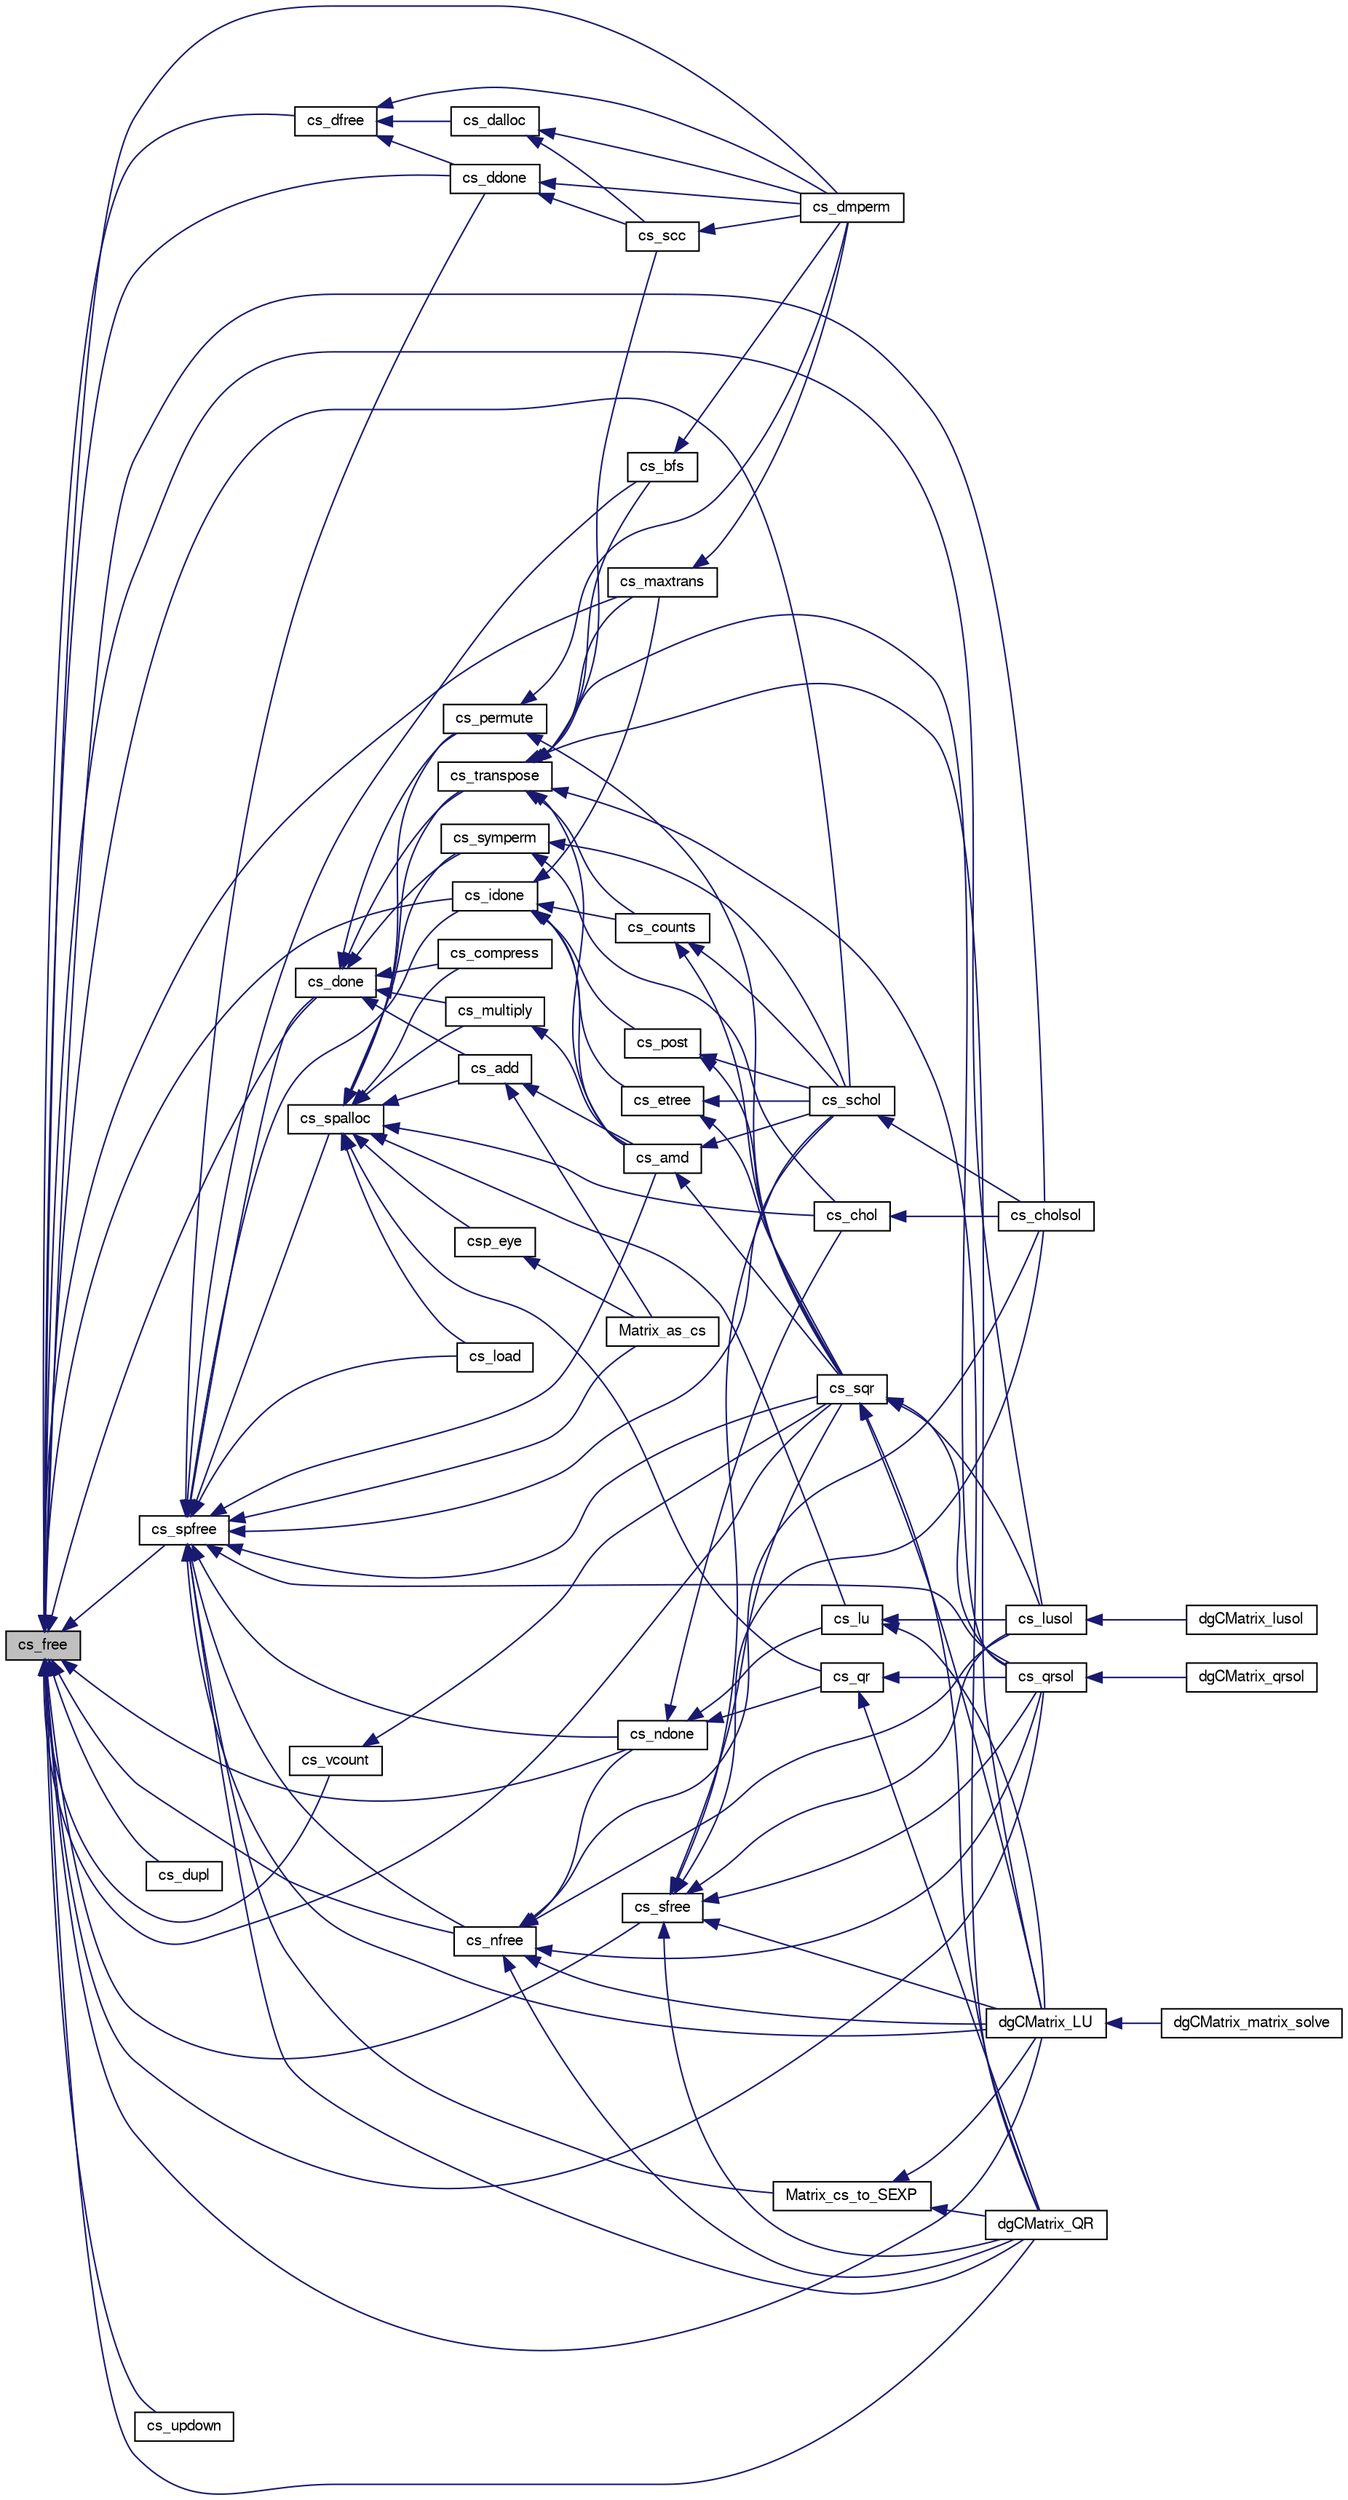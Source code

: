 digraph G
{
  edge [fontname="FreeSans",fontsize=10,labelfontname="FreeSans",labelfontsize=10];
  node [fontname="FreeSans",fontsize=10,shape=record];
  rankdir=LR;
  Node1 [label="cs_free",height=0.2,width=0.4,color="black", fillcolor="grey75", style="filled" fontcolor="black"];
  Node1 -> Node2 [dir=back,color="midnightblue",fontsize=10,style="solid",fontname="FreeSans"];
  Node2 [label="cs_cholsol",height=0.2,width=0.4,color="black", fillcolor="white", style="filled",URL="$cs_8h.html#661c215839fe06dfed360d022188abad"];
  Node1 -> Node3 [dir=back,color="midnightblue",fontsize=10,style="solid",fontname="FreeSans"];
  Node3 [label="cs_ddone",height=0.2,width=0.4,color="black", fillcolor="white", style="filled",URL="$cs_8h.html#312cb23797ac49cd9e99853f6bd2895f"];
  Node3 -> Node4 [dir=back,color="midnightblue",fontsize=10,style="solid",fontname="FreeSans"];
  Node4 [label="cs_dmperm",height=0.2,width=0.4,color="black", fillcolor="white", style="filled",URL="$cs_8h.html#e2efa3ed8c8a2931e584b6d39a293e38"];
  Node3 -> Node5 [dir=back,color="midnightblue",fontsize=10,style="solid",fontname="FreeSans"];
  Node5 [label="cs_scc",height=0.2,width=0.4,color="black", fillcolor="white", style="filled",URL="$cs_8h.html#9fede5f7dcf4367d7d005ca6dd0ba100"];
  Node5 -> Node4 [dir=back,color="midnightblue",fontsize=10,style="solid",fontname="FreeSans"];
  Node1 -> Node6 [dir=back,color="midnightblue",fontsize=10,style="solid",fontname="FreeSans"];
  Node6 [label="cs_dfree",height=0.2,width=0.4,color="black", fillcolor="white", style="filled",URL="$cs_8h.html#7c59264397d2c5cc85c87c879aedc4f5"];
  Node6 -> Node7 [dir=back,color="midnightblue",fontsize=10,style="solid",fontname="FreeSans"];
  Node7 [label="cs_dalloc",height=0.2,width=0.4,color="black", fillcolor="white", style="filled",URL="$cs_8h.html#efbcfeb2d1143578988d22d116dde57b"];
  Node7 -> Node4 [dir=back,color="midnightblue",fontsize=10,style="solid",fontname="FreeSans"];
  Node7 -> Node5 [dir=back,color="midnightblue",fontsize=10,style="solid",fontname="FreeSans"];
  Node6 -> Node3 [dir=back,color="midnightblue",fontsize=10,style="solid",fontname="FreeSans"];
  Node6 -> Node4 [dir=back,color="midnightblue",fontsize=10,style="solid",fontname="FreeSans"];
  Node1 -> Node4 [dir=back,color="midnightblue",fontsize=10,style="solid",fontname="FreeSans"];
  Node1 -> Node8 [dir=back,color="midnightblue",fontsize=10,style="solid",fontname="FreeSans"];
  Node8 [label="cs_done",height=0.2,width=0.4,color="black", fillcolor="white", style="filled",URL="$cs_8h.html#41590e7ef8c8f3ebce8c7bbe07303c28"];
  Node8 -> Node9 [dir=back,color="midnightblue",fontsize=10,style="solid",fontname="FreeSans"];
  Node9 [label="cs_add",height=0.2,width=0.4,color="black", fillcolor="white", style="filled",URL="$cs_8h.html#12000fbd0b9198d3852978cca8386afe"];
  Node9 -> Node10 [dir=back,color="midnightblue",fontsize=10,style="solid",fontname="FreeSans"];
  Node10 [label="cs_amd",height=0.2,width=0.4,color="black", fillcolor="white", style="filled",URL="$cs_8h.html#633a0b0214f3ee86a27adf6ee6dea640"];
  Node10 -> Node11 [dir=back,color="midnightblue",fontsize=10,style="solid",fontname="FreeSans"];
  Node11 [label="cs_schol",height=0.2,width=0.4,color="black", fillcolor="white", style="filled",URL="$cs_8h.html#7c5aa6c4fadeba20b904a1c56b4543f5"];
  Node11 -> Node2 [dir=back,color="midnightblue",fontsize=10,style="solid",fontname="FreeSans"];
  Node10 -> Node12 [dir=back,color="midnightblue",fontsize=10,style="solid",fontname="FreeSans"];
  Node12 [label="cs_sqr",height=0.2,width=0.4,color="black", fillcolor="white", style="filled",URL="$cs_8h.html#31db4da8e996966094f83c7601dc08ff"];
  Node12 -> Node13 [dir=back,color="midnightblue",fontsize=10,style="solid",fontname="FreeSans"];
  Node13 [label="cs_lusol",height=0.2,width=0.4,color="black", fillcolor="white", style="filled",URL="$cs_8h.html#2ecf7b79f04b1f14554e67d3522b0ad4"];
  Node13 -> Node14 [dir=back,color="midnightblue",fontsize=10,style="solid",fontname="FreeSans"];
  Node14 [label="dgCMatrix_lusol",height=0.2,width=0.4,color="black", fillcolor="white", style="filled",URL="$dgCMatrix_8h.html#b39afc804422ac41e7e017dc4637a52a"];
  Node12 -> Node15 [dir=back,color="midnightblue",fontsize=10,style="solid",fontname="FreeSans"];
  Node15 [label="cs_qrsol",height=0.2,width=0.4,color="black", fillcolor="white", style="filled",URL="$cs_8h.html#f1cde25f7d702464291dd2a7e85b4770"];
  Node15 -> Node16 [dir=back,color="midnightblue",fontsize=10,style="solid",fontname="FreeSans"];
  Node16 [label="dgCMatrix_qrsol",height=0.2,width=0.4,color="black", fillcolor="white", style="filled",URL="$dgCMatrix_8h.html#5937063a2f86fc60d92f942eb9425b86"];
  Node12 -> Node17 [dir=back,color="midnightblue",fontsize=10,style="solid",fontname="FreeSans"];
  Node17 [label="dgCMatrix_LU",height=0.2,width=0.4,color="black", fillcolor="white", style="filled",URL="$dgCMatrix_8h.html#fbcd07ccafaa2ee0299b8d1972748a9c"];
  Node17 -> Node18 [dir=back,color="midnightblue",fontsize=10,style="solid",fontname="FreeSans"];
  Node18 [label="dgCMatrix_matrix_solve",height=0.2,width=0.4,color="black", fillcolor="white", style="filled",URL="$dgCMatrix_8h.html#eae674c1f247043d2e34fe45d4239769"];
  Node12 -> Node19 [dir=back,color="midnightblue",fontsize=10,style="solid",fontname="FreeSans"];
  Node19 [label="dgCMatrix_QR",height=0.2,width=0.4,color="black", fillcolor="white", style="filled",URL="$dgCMatrix_8h.html#2d37aad3c93e57b6dbafbf8a337273e8"];
  Node9 -> Node20 [dir=back,color="midnightblue",fontsize=10,style="solid",fontname="FreeSans"];
  Node20 [label="Matrix_as_cs",height=0.2,width=0.4,color="black", fillcolor="white", style="filled",URL="$cs__utils_8c.html#e015ca3e4a6c1b3a7265208ab035a1c7",tooltip="Create a cs object with the contents of x."];
  Node8 -> Node21 [dir=back,color="midnightblue",fontsize=10,style="solid",fontname="FreeSans"];
  Node21 [label="cs_compress",height=0.2,width=0.4,color="black", fillcolor="white", style="filled",URL="$cs_8h.html#917a026613fc4f26e5c5c1b8ce2f8389"];
  Node8 -> Node22 [dir=back,color="midnightblue",fontsize=10,style="solid",fontname="FreeSans"];
  Node22 [label="cs_multiply",height=0.2,width=0.4,color="black", fillcolor="white", style="filled",URL="$cs_8h.html#066e18f8570c820530c73ebc88b30a97"];
  Node22 -> Node10 [dir=back,color="midnightblue",fontsize=10,style="solid",fontname="FreeSans"];
  Node8 -> Node23 [dir=back,color="midnightblue",fontsize=10,style="solid",fontname="FreeSans"];
  Node23 [label="cs_permute",height=0.2,width=0.4,color="black", fillcolor="white", style="filled",URL="$cs_8h.html#da9cc712c0db19bc1dc1ef9211e6ca3c"];
  Node23 -> Node4 [dir=back,color="midnightblue",fontsize=10,style="solid",fontname="FreeSans"];
  Node23 -> Node12 [dir=back,color="midnightblue",fontsize=10,style="solid",fontname="FreeSans"];
  Node8 -> Node24 [dir=back,color="midnightblue",fontsize=10,style="solid",fontname="FreeSans"];
  Node24 [label="cs_symperm",height=0.2,width=0.4,color="black", fillcolor="white", style="filled",URL="$cs_8h.html#3f7a692a1d59e85e601e4ca13c1acffc"];
  Node24 -> Node25 [dir=back,color="midnightblue",fontsize=10,style="solid",fontname="FreeSans"];
  Node25 [label="cs_chol",height=0.2,width=0.4,color="black", fillcolor="white", style="filled",URL="$cs_8h.html#5ae664f3c6b2baeed717be084e00e13f"];
  Node25 -> Node2 [dir=back,color="midnightblue",fontsize=10,style="solid",fontname="FreeSans"];
  Node24 -> Node11 [dir=back,color="midnightblue",fontsize=10,style="solid",fontname="FreeSans"];
  Node8 -> Node26 [dir=back,color="midnightblue",fontsize=10,style="solid",fontname="FreeSans"];
  Node26 [label="cs_transpose",height=0.2,width=0.4,color="black", fillcolor="white", style="filled",URL="$cs_8h.html#090225477a18abe5f8d5ab26e4efaf3a"];
  Node26 -> Node10 [dir=back,color="midnightblue",fontsize=10,style="solid",fontname="FreeSans"];
  Node26 -> Node27 [dir=back,color="midnightblue",fontsize=10,style="solid",fontname="FreeSans"];
  Node27 [label="cs_bfs",height=0.2,width=0.4,color="black", fillcolor="white", style="filled",URL="$cs_8c.html#e296f1a9ad0b70efedc382fae12e028b"];
  Node27 -> Node4 [dir=back,color="midnightblue",fontsize=10,style="solid",fontname="FreeSans"];
  Node26 -> Node28 [dir=back,color="midnightblue",fontsize=10,style="solid",fontname="FreeSans"];
  Node28 [label="cs_counts",height=0.2,width=0.4,color="black", fillcolor="white", style="filled",URL="$cs_8h.html#a7fdeead97aef81cdf18af7576a7f722"];
  Node28 -> Node11 [dir=back,color="midnightblue",fontsize=10,style="solid",fontname="FreeSans"];
  Node28 -> Node12 [dir=back,color="midnightblue",fontsize=10,style="solid",fontname="FreeSans"];
  Node26 -> Node29 [dir=back,color="midnightblue",fontsize=10,style="solid",fontname="FreeSans"];
  Node29 [label="cs_maxtrans",height=0.2,width=0.4,color="black", fillcolor="white", style="filled",URL="$cs_8h.html#0404ef3688f241d15729b5c54c59a704"];
  Node29 -> Node4 [dir=back,color="midnightblue",fontsize=10,style="solid",fontname="FreeSans"];
  Node26 -> Node15 [dir=back,color="midnightblue",fontsize=10,style="solid",fontname="FreeSans"];
  Node26 -> Node5 [dir=back,color="midnightblue",fontsize=10,style="solid",fontname="FreeSans"];
  Node26 -> Node17 [dir=back,color="midnightblue",fontsize=10,style="solid",fontname="FreeSans"];
  Node26 -> Node19 [dir=back,color="midnightblue",fontsize=10,style="solid",fontname="FreeSans"];
  Node1 -> Node30 [dir=back,color="midnightblue",fontsize=10,style="solid",fontname="FreeSans"];
  Node30 [label="cs_dupl",height=0.2,width=0.4,color="black", fillcolor="white", style="filled",URL="$cs_8h.html#83dc83954d821b748c3ba9fea1f6b5ca"];
  Node1 -> Node31 [dir=back,color="midnightblue",fontsize=10,style="solid",fontname="FreeSans"];
  Node31 [label="cs_idone",height=0.2,width=0.4,color="black", fillcolor="white", style="filled",URL="$cs_8h.html#9c3bd8e36cdfb832d199b580e22467c7"];
  Node31 -> Node10 [dir=back,color="midnightblue",fontsize=10,style="solid",fontname="FreeSans"];
  Node31 -> Node28 [dir=back,color="midnightblue",fontsize=10,style="solid",fontname="FreeSans"];
  Node31 -> Node32 [dir=back,color="midnightblue",fontsize=10,style="solid",fontname="FreeSans"];
  Node32 [label="cs_etree",height=0.2,width=0.4,color="black", fillcolor="white", style="filled",URL="$cs_8h.html#5c531804008e67c207e93f14c2551b1a"];
  Node32 -> Node11 [dir=back,color="midnightblue",fontsize=10,style="solid",fontname="FreeSans"];
  Node32 -> Node12 [dir=back,color="midnightblue",fontsize=10,style="solid",fontname="FreeSans"];
  Node31 -> Node29 [dir=back,color="midnightblue",fontsize=10,style="solid",fontname="FreeSans"];
  Node31 -> Node33 [dir=back,color="midnightblue",fontsize=10,style="solid",fontname="FreeSans"];
  Node33 [label="cs_post",height=0.2,width=0.4,color="black", fillcolor="white", style="filled",URL="$cs_8h.html#dc01793c66e6caa0eef76be3dda7ffd5"];
  Node33 -> Node11 [dir=back,color="midnightblue",fontsize=10,style="solid",fontname="FreeSans"];
  Node33 -> Node12 [dir=back,color="midnightblue",fontsize=10,style="solid",fontname="FreeSans"];
  Node1 -> Node13 [dir=back,color="midnightblue",fontsize=10,style="solid",fontname="FreeSans"];
  Node1 -> Node29 [dir=back,color="midnightblue",fontsize=10,style="solid",fontname="FreeSans"];
  Node1 -> Node34 [dir=back,color="midnightblue",fontsize=10,style="solid",fontname="FreeSans"];
  Node34 [label="cs_ndone",height=0.2,width=0.4,color="black", fillcolor="white", style="filled",URL="$cs_8h.html#24796e2f78414578fd2b8e7528535cbb"];
  Node34 -> Node25 [dir=back,color="midnightblue",fontsize=10,style="solid",fontname="FreeSans"];
  Node34 -> Node35 [dir=back,color="midnightblue",fontsize=10,style="solid",fontname="FreeSans"];
  Node35 [label="cs_lu",height=0.2,width=0.4,color="black", fillcolor="white", style="filled",URL="$cs_8h.html#6a35ad4816f210234a33eed09b19d181"];
  Node35 -> Node13 [dir=back,color="midnightblue",fontsize=10,style="solid",fontname="FreeSans"];
  Node35 -> Node17 [dir=back,color="midnightblue",fontsize=10,style="solid",fontname="FreeSans"];
  Node34 -> Node36 [dir=back,color="midnightblue",fontsize=10,style="solid",fontname="FreeSans"];
  Node36 [label="cs_qr",height=0.2,width=0.4,color="black", fillcolor="white", style="filled",URL="$cs_8h.html#767dc90c22d90fe898f72c2da0d98c03"];
  Node36 -> Node15 [dir=back,color="midnightblue",fontsize=10,style="solid",fontname="FreeSans"];
  Node36 -> Node19 [dir=back,color="midnightblue",fontsize=10,style="solid",fontname="FreeSans"];
  Node1 -> Node37 [dir=back,color="midnightblue",fontsize=10,style="solid",fontname="FreeSans"];
  Node37 [label="cs_nfree",height=0.2,width=0.4,color="black", fillcolor="white", style="filled",URL="$cs_8h.html#f2e6d75dfc24a842fdbce3aa510dc4bc"];
  Node37 -> Node2 [dir=back,color="midnightblue",fontsize=10,style="solid",fontname="FreeSans"];
  Node37 -> Node13 [dir=back,color="midnightblue",fontsize=10,style="solid",fontname="FreeSans"];
  Node37 -> Node34 [dir=back,color="midnightblue",fontsize=10,style="solid",fontname="FreeSans"];
  Node37 -> Node15 [dir=back,color="midnightblue",fontsize=10,style="solid",fontname="FreeSans"];
  Node37 -> Node17 [dir=back,color="midnightblue",fontsize=10,style="solid",fontname="FreeSans"];
  Node37 -> Node19 [dir=back,color="midnightblue",fontsize=10,style="solid",fontname="FreeSans"];
  Node1 -> Node15 [dir=back,color="midnightblue",fontsize=10,style="solid",fontname="FreeSans"];
  Node1 -> Node11 [dir=back,color="midnightblue",fontsize=10,style="solid",fontname="FreeSans"];
  Node1 -> Node38 [dir=back,color="midnightblue",fontsize=10,style="solid",fontname="FreeSans"];
  Node38 [label="cs_sfree",height=0.2,width=0.4,color="black", fillcolor="white", style="filled",URL="$cs_8h.html#ce766075ef439ad6e4347f6b076eb4b7"];
  Node38 -> Node2 [dir=back,color="midnightblue",fontsize=10,style="solid",fontname="FreeSans"];
  Node38 -> Node13 [dir=back,color="midnightblue",fontsize=10,style="solid",fontname="FreeSans"];
  Node38 -> Node15 [dir=back,color="midnightblue",fontsize=10,style="solid",fontname="FreeSans"];
  Node38 -> Node11 [dir=back,color="midnightblue",fontsize=10,style="solid",fontname="FreeSans"];
  Node38 -> Node12 [dir=back,color="midnightblue",fontsize=10,style="solid",fontname="FreeSans"];
  Node38 -> Node17 [dir=back,color="midnightblue",fontsize=10,style="solid",fontname="FreeSans"];
  Node38 -> Node19 [dir=back,color="midnightblue",fontsize=10,style="solid",fontname="FreeSans"];
  Node1 -> Node39 [dir=back,color="midnightblue",fontsize=10,style="solid",fontname="FreeSans"];
  Node39 [label="cs_spfree",height=0.2,width=0.4,color="black", fillcolor="white", style="filled",URL="$cs_8h.html#6d705e404a7831ccf01bc0ea064215b9"];
  Node39 -> Node10 [dir=back,color="midnightblue",fontsize=10,style="solid",fontname="FreeSans"];
  Node39 -> Node27 [dir=back,color="midnightblue",fontsize=10,style="solid",fontname="FreeSans"];
  Node39 -> Node3 [dir=back,color="midnightblue",fontsize=10,style="solid",fontname="FreeSans"];
  Node39 -> Node8 [dir=back,color="midnightblue",fontsize=10,style="solid",fontname="FreeSans"];
  Node39 -> Node31 [dir=back,color="midnightblue",fontsize=10,style="solid",fontname="FreeSans"];
  Node39 -> Node40 [dir=back,color="midnightblue",fontsize=10,style="solid",fontname="FreeSans"];
  Node40 [label="cs_load",height=0.2,width=0.4,color="black", fillcolor="white", style="filled",URL="$cs_8h.html#12eb66c4f53e51ee5e03ec0b9f24b368"];
  Node39 -> Node34 [dir=back,color="midnightblue",fontsize=10,style="solid",fontname="FreeSans"];
  Node39 -> Node37 [dir=back,color="midnightblue",fontsize=10,style="solid",fontname="FreeSans"];
  Node39 -> Node15 [dir=back,color="midnightblue",fontsize=10,style="solid",fontname="FreeSans"];
  Node39 -> Node11 [dir=back,color="midnightblue",fontsize=10,style="solid",fontname="FreeSans"];
  Node39 -> Node41 [dir=back,color="midnightblue",fontsize=10,style="solid",fontname="FreeSans"];
  Node41 [label="cs_spalloc",height=0.2,width=0.4,color="black", fillcolor="white", style="filled",URL="$cs_8h.html#ad3a584d9185a4fe4497a36f892b9c72"];
  Node41 -> Node9 [dir=back,color="midnightblue",fontsize=10,style="solid",fontname="FreeSans"];
  Node41 -> Node25 [dir=back,color="midnightblue",fontsize=10,style="solid",fontname="FreeSans"];
  Node41 -> Node21 [dir=back,color="midnightblue",fontsize=10,style="solid",fontname="FreeSans"];
  Node41 -> Node40 [dir=back,color="midnightblue",fontsize=10,style="solid",fontname="FreeSans"];
  Node41 -> Node35 [dir=back,color="midnightblue",fontsize=10,style="solid",fontname="FreeSans"];
  Node41 -> Node22 [dir=back,color="midnightblue",fontsize=10,style="solid",fontname="FreeSans"];
  Node41 -> Node23 [dir=back,color="midnightblue",fontsize=10,style="solid",fontname="FreeSans"];
  Node41 -> Node36 [dir=back,color="midnightblue",fontsize=10,style="solid",fontname="FreeSans"];
  Node41 -> Node24 [dir=back,color="midnightblue",fontsize=10,style="solid",fontname="FreeSans"];
  Node41 -> Node26 [dir=back,color="midnightblue",fontsize=10,style="solid",fontname="FreeSans"];
  Node41 -> Node42 [dir=back,color="midnightblue",fontsize=10,style="solid",fontname="FreeSans"];
  Node42 [label="csp_eye",height=0.2,width=0.4,color="black", fillcolor="white", style="filled",URL="$cs__utils_8c.html#3f4422610da1a3e9e7268e1843ca6de5",tooltip="Create an identity matrix of size n as a cs struct."];
  Node42 -> Node20 [dir=back,color="midnightblue",fontsize=10,style="solid",fontname="FreeSans"];
  Node39 -> Node12 [dir=back,color="midnightblue",fontsize=10,style="solid",fontname="FreeSans"];
  Node39 -> Node17 [dir=back,color="midnightblue",fontsize=10,style="solid",fontname="FreeSans"];
  Node39 -> Node19 [dir=back,color="midnightblue",fontsize=10,style="solid",fontname="FreeSans"];
  Node39 -> Node20 [dir=back,color="midnightblue",fontsize=10,style="solid",fontname="FreeSans"];
  Node39 -> Node43 [dir=back,color="midnightblue",fontsize=10,style="solid",fontname="FreeSans"];
  Node43 [label="Matrix_cs_to_SEXP",height=0.2,width=0.4,color="black", fillcolor="white", style="filled",URL="$cs__utils_8c.html#e53880c709c9977b041217226c202deb",tooltip="Copy the contents of a to an appropriate CsparseMatrix object and, optionally, free..."];
  Node43 -> Node17 [dir=back,color="midnightblue",fontsize=10,style="solid",fontname="FreeSans"];
  Node43 -> Node19 [dir=back,color="midnightblue",fontsize=10,style="solid",fontname="FreeSans"];
  Node1 -> Node12 [dir=back,color="midnightblue",fontsize=10,style="solid",fontname="FreeSans"];
  Node1 -> Node44 [dir=back,color="midnightblue",fontsize=10,style="solid",fontname="FreeSans"];
  Node44 [label="cs_updown",height=0.2,width=0.4,color="black", fillcolor="white", style="filled",URL="$cs_8h.html#d5fa81f80009c06259a77fd7d2092f78"];
  Node1 -> Node45 [dir=back,color="midnightblue",fontsize=10,style="solid",fontname="FreeSans"];
  Node45 [label="cs_vcount",height=0.2,width=0.4,color="black", fillcolor="white", style="filled",URL="$cs_8c.html#9aa3afad1ec55f96205b52d378b8000f"];
  Node45 -> Node12 [dir=back,color="midnightblue",fontsize=10,style="solid",fontname="FreeSans"];
  Node1 -> Node17 [dir=back,color="midnightblue",fontsize=10,style="solid",fontname="FreeSans"];
  Node1 -> Node19 [dir=back,color="midnightblue",fontsize=10,style="solid",fontname="FreeSans"];
}
